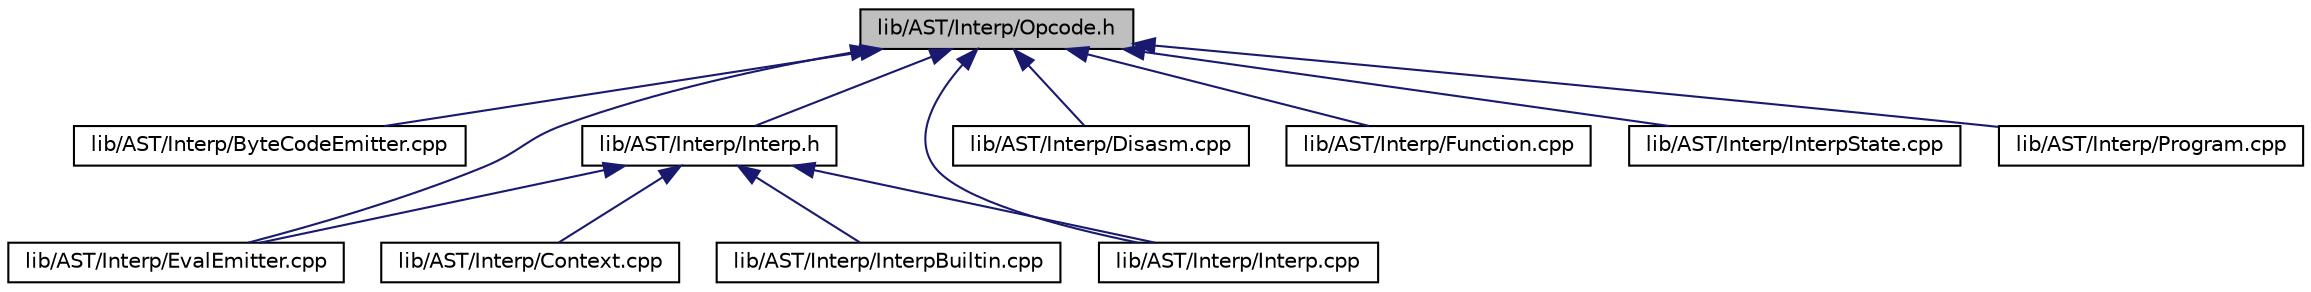 digraph "lib/AST/Interp/Opcode.h"
{
 // LATEX_PDF_SIZE
  bgcolor="transparent";
  edge [fontname="Helvetica",fontsize="10",labelfontname="Helvetica",labelfontsize="10"];
  node [fontname="Helvetica",fontsize="10",shape=record];
  Node1 [label="lib/AST/Interp/Opcode.h",height=0.2,width=0.4,color="black", fillcolor="grey75", style="filled", fontcolor="black",tooltip=" "];
  Node1 -> Node2 [dir="back",color="midnightblue",fontsize="10",style="solid",fontname="Helvetica"];
  Node2 [label="lib/AST/Interp/ByteCodeEmitter.cpp",height=0.2,width=0.4,color="black",URL="$ByteCodeEmitter_8cpp.html",tooltip=" "];
  Node1 -> Node3 [dir="back",color="midnightblue",fontsize="10",style="solid",fontname="Helvetica"];
  Node3 [label="lib/AST/Interp/Interp.h",height=0.2,width=0.4,color="black",URL="$Interp_8h.html",tooltip=" "];
  Node3 -> Node4 [dir="back",color="midnightblue",fontsize="10",style="solid",fontname="Helvetica"];
  Node4 [label="lib/AST/Interp/Context.cpp",height=0.2,width=0.4,color="black",URL="$Context_8cpp.html",tooltip=" "];
  Node3 -> Node5 [dir="back",color="midnightblue",fontsize="10",style="solid",fontname="Helvetica"];
  Node5 [label="lib/AST/Interp/EvalEmitter.cpp",height=0.2,width=0.4,color="black",URL="$EvalEmitter_8cpp.html",tooltip=" "];
  Node3 -> Node6 [dir="back",color="midnightblue",fontsize="10",style="solid",fontname="Helvetica"];
  Node6 [label="lib/AST/Interp/Interp.cpp",height=0.2,width=0.4,color="black",URL="$Interp_8cpp.html",tooltip=" "];
  Node3 -> Node7 [dir="back",color="midnightblue",fontsize="10",style="solid",fontname="Helvetica"];
  Node7 [label="lib/AST/Interp/InterpBuiltin.cpp",height=0.2,width=0.4,color="black",URL="$InterpBuiltin_8cpp.html",tooltip=" "];
  Node1 -> Node8 [dir="back",color="midnightblue",fontsize="10",style="solid",fontname="Helvetica"];
  Node8 [label="lib/AST/Interp/Disasm.cpp",height=0.2,width=0.4,color="black",URL="$Disasm_8cpp.html",tooltip=" "];
  Node1 -> Node5 [dir="back",color="midnightblue",fontsize="10",style="solid",fontname="Helvetica"];
  Node1 -> Node9 [dir="back",color="midnightblue",fontsize="10",style="solid",fontname="Helvetica"];
  Node9 [label="lib/AST/Interp/Function.cpp",height=0.2,width=0.4,color="black",URL="$Function_8cpp.html",tooltip=" "];
  Node1 -> Node6 [dir="back",color="midnightblue",fontsize="10",style="solid",fontname="Helvetica"];
  Node1 -> Node10 [dir="back",color="midnightblue",fontsize="10",style="solid",fontname="Helvetica"];
  Node10 [label="lib/AST/Interp/InterpState.cpp",height=0.2,width=0.4,color="black",URL="$InterpState_8cpp.html",tooltip=" "];
  Node1 -> Node11 [dir="back",color="midnightblue",fontsize="10",style="solid",fontname="Helvetica"];
  Node11 [label="lib/AST/Interp/Program.cpp",height=0.2,width=0.4,color="black",URL="$Program_8cpp.html",tooltip=" "];
}
